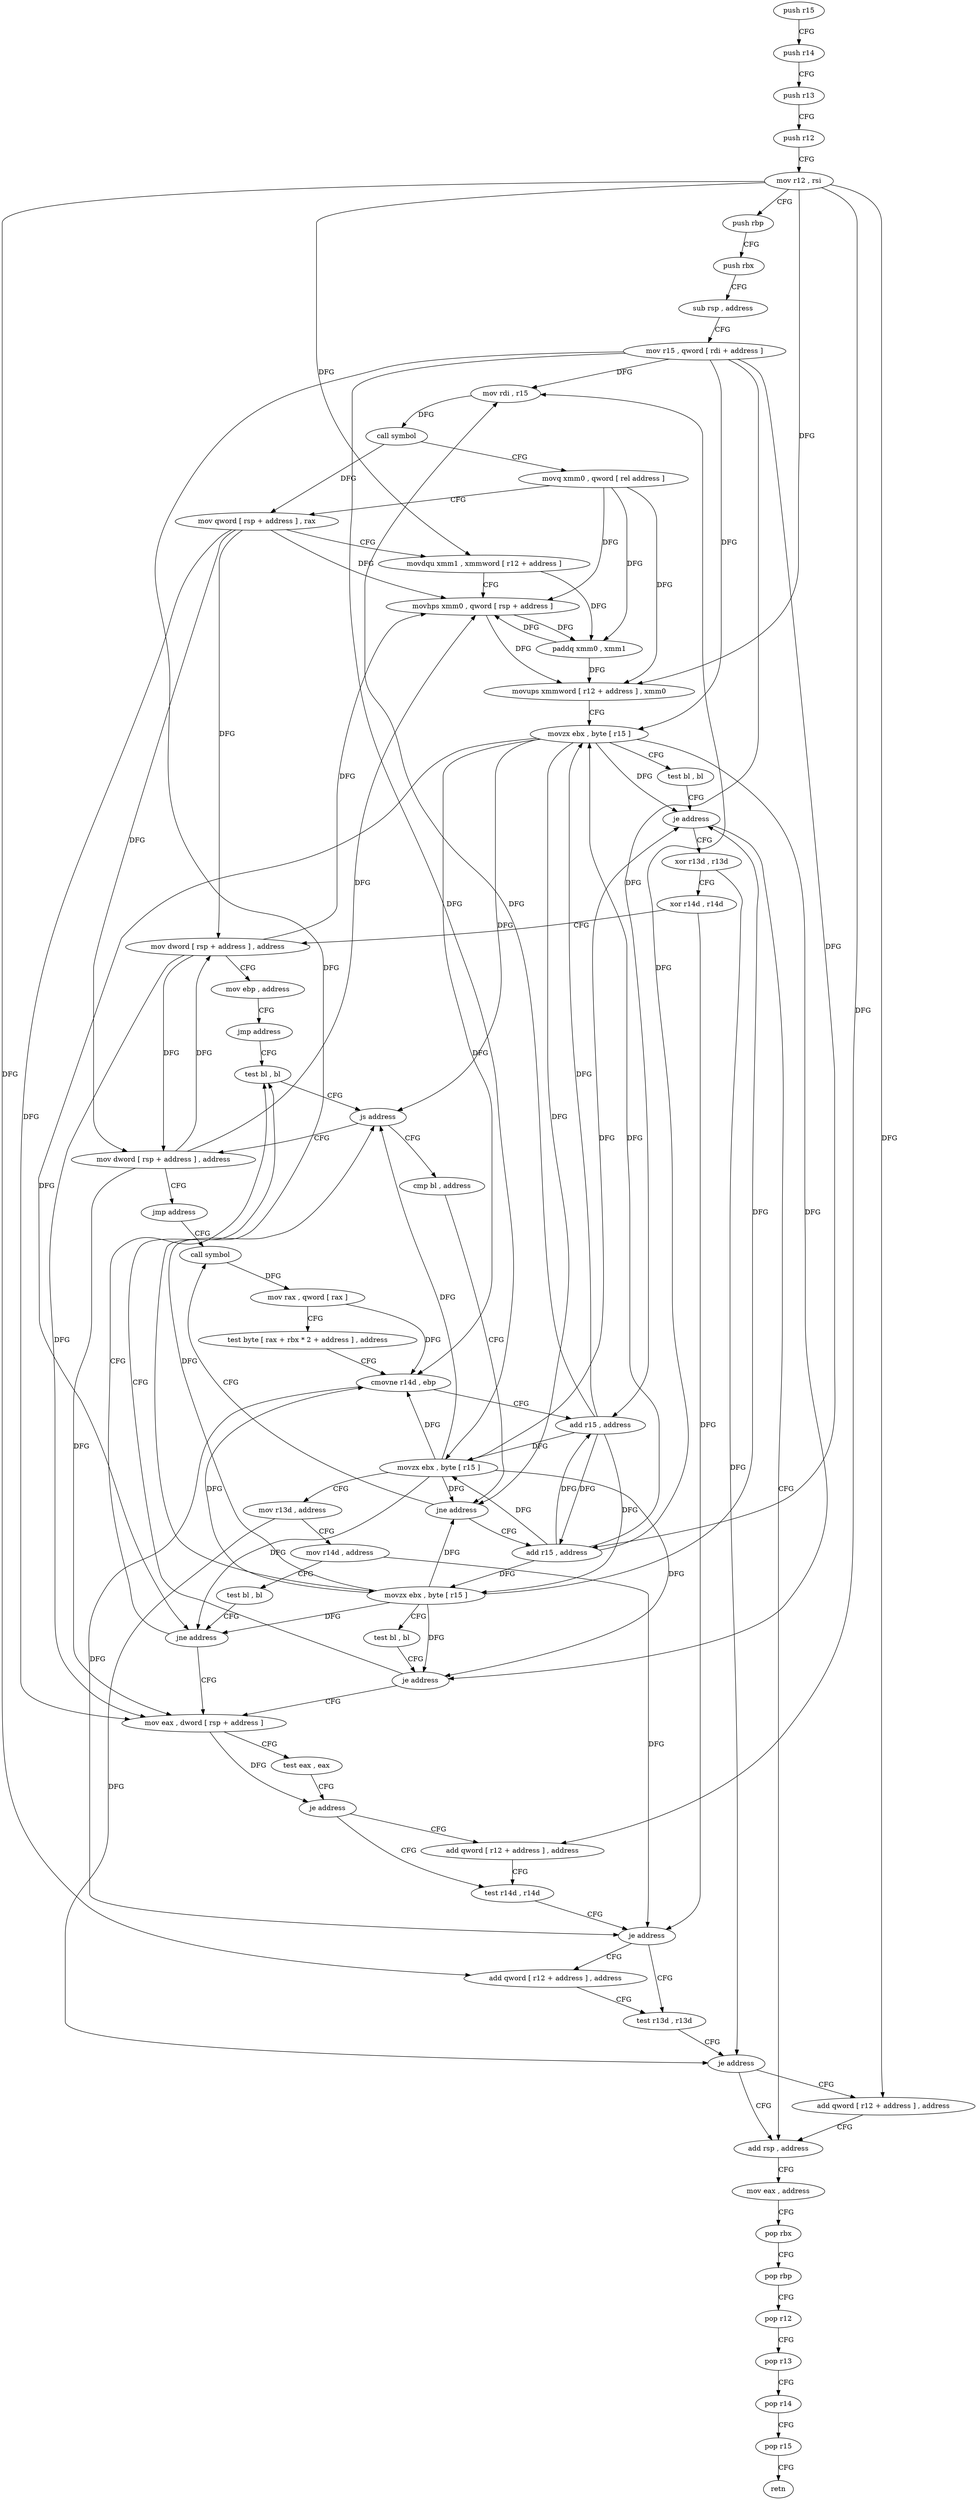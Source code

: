 digraph "func" {
"4207808" [label = "push r15" ]
"4207810" [label = "push r14" ]
"4207812" [label = "push r13" ]
"4207814" [label = "push r12" ]
"4207816" [label = "mov r12 , rsi" ]
"4207819" [label = "push rbp" ]
"4207820" [label = "push rbx" ]
"4207821" [label = "sub rsp , address" ]
"4207825" [label = "mov r15 , qword [ rdi + address ]" ]
"4207829" [label = "mov rdi , r15" ]
"4207832" [label = "call symbol" ]
"4207837" [label = "movq xmm0 , qword [ rel address ]" ]
"4207845" [label = "mov qword [ rsp + address ] , rax" ]
"4207850" [label = "movdqu xmm1 , xmmword [ r12 + address ]" ]
"4207857" [label = "movhps xmm0 , qword [ rsp + address ]" ]
"4207862" [label = "paddq xmm0 , xmm1" ]
"4207866" [label = "movups xmmword [ r12 + address ] , xmm0" ]
"4207872" [label = "movzx ebx , byte [ r15 ]" ]
"4207876" [label = "test bl , bl" ]
"4207878" [label = "je address" ]
"4208002" [label = "add rsp , address" ]
"4207880" [label = "xor r13d , r13d" ]
"4208006" [label = "mov eax , address" ]
"4208011" [label = "pop rbx" ]
"4208012" [label = "pop rbp" ]
"4208013" [label = "pop r12" ]
"4208015" [label = "pop r13" ]
"4208017" [label = "pop r14" ]
"4208019" [label = "pop r15" ]
"4208021" [label = "retn" ]
"4207883" [label = "xor r14d , r14d" ]
"4207886" [label = "mov dword [ rsp + address ] , address" ]
"4207894" [label = "mov ebp , address" ]
"4207899" [label = "jmp address" ]
"4207933" [label = "test bl , bl" ]
"4207935" [label = "js address" ]
"4208032" [label = "mov dword [ rsp + address ] , address" ]
"4207937" [label = "cmp bl , address" ]
"4208040" [label = "jmp address" ]
"4207904" [label = "call symbol" ]
"4207940" [label = "jne address" ]
"4207942" [label = "add r15 , address" ]
"4207909" [label = "mov rax , qword [ rax ]" ]
"4207912" [label = "test byte [ rax + rbx * 2 + address ] , address" ]
"4207917" [label = "cmovne r14d , ebp" ]
"4207921" [label = "add r15 , address" ]
"4207925" [label = "movzx ebx , byte [ r15 ]" ]
"4207929" [label = "test bl , bl" ]
"4207931" [label = "je address" ]
"4207966" [label = "mov eax , dword [ rsp + address ]" ]
"4207946" [label = "movzx ebx , byte [ r15 ]" ]
"4207950" [label = "mov r13d , address" ]
"4207956" [label = "mov r14d , address" ]
"4207962" [label = "test bl , bl" ]
"4207964" [label = "jne address" ]
"4207970" [label = "test eax , eax" ]
"4207972" [label = "je address" ]
"4207980" [label = "test r14d , r14d" ]
"4207974" [label = "add qword [ r12 + address ] , address" ]
"4207983" [label = "je address" ]
"4207991" [label = "test r13d , r13d" ]
"4207985" [label = "add qword [ r12 + address ] , address" ]
"4207994" [label = "je address" ]
"4207996" [label = "add qword [ r12 + address ] , address" ]
"4207808" -> "4207810" [ label = "CFG" ]
"4207810" -> "4207812" [ label = "CFG" ]
"4207812" -> "4207814" [ label = "CFG" ]
"4207814" -> "4207816" [ label = "CFG" ]
"4207816" -> "4207819" [ label = "CFG" ]
"4207816" -> "4207850" [ label = "DFG" ]
"4207816" -> "4207866" [ label = "DFG" ]
"4207816" -> "4207974" [ label = "DFG" ]
"4207816" -> "4207985" [ label = "DFG" ]
"4207816" -> "4207996" [ label = "DFG" ]
"4207819" -> "4207820" [ label = "CFG" ]
"4207820" -> "4207821" [ label = "CFG" ]
"4207821" -> "4207825" [ label = "CFG" ]
"4207825" -> "4207829" [ label = "DFG" ]
"4207825" -> "4207872" [ label = "DFG" ]
"4207825" -> "4207942" [ label = "DFG" ]
"4207825" -> "4207946" [ label = "DFG" ]
"4207825" -> "4207921" [ label = "DFG" ]
"4207825" -> "4207925" [ label = "DFG" ]
"4207829" -> "4207832" [ label = "DFG" ]
"4207832" -> "4207837" [ label = "CFG" ]
"4207832" -> "4207845" [ label = "DFG" ]
"4207837" -> "4207845" [ label = "CFG" ]
"4207837" -> "4207857" [ label = "DFG" ]
"4207837" -> "4207862" [ label = "DFG" ]
"4207837" -> "4207866" [ label = "DFG" ]
"4207845" -> "4207850" [ label = "CFG" ]
"4207845" -> "4207857" [ label = "DFG" ]
"4207845" -> "4207886" [ label = "DFG" ]
"4207845" -> "4208032" [ label = "DFG" ]
"4207845" -> "4207966" [ label = "DFG" ]
"4207850" -> "4207857" [ label = "CFG" ]
"4207850" -> "4207862" [ label = "DFG" ]
"4207857" -> "4207862" [ label = "DFG" ]
"4207857" -> "4207866" [ label = "DFG" ]
"4207862" -> "4207866" [ label = "DFG" ]
"4207862" -> "4207857" [ label = "DFG" ]
"4207866" -> "4207872" [ label = "CFG" ]
"4207872" -> "4207876" [ label = "CFG" ]
"4207872" -> "4207878" [ label = "DFG" ]
"4207872" -> "4207935" [ label = "DFG" ]
"4207872" -> "4207940" [ label = "DFG" ]
"4207872" -> "4207917" [ label = "DFG" ]
"4207872" -> "4207964" [ label = "DFG" ]
"4207872" -> "4207931" [ label = "DFG" ]
"4207876" -> "4207878" [ label = "CFG" ]
"4207878" -> "4208002" [ label = "CFG" ]
"4207878" -> "4207880" [ label = "CFG" ]
"4208002" -> "4208006" [ label = "CFG" ]
"4207880" -> "4207883" [ label = "CFG" ]
"4207880" -> "4207994" [ label = "DFG" ]
"4208006" -> "4208011" [ label = "CFG" ]
"4208011" -> "4208012" [ label = "CFG" ]
"4208012" -> "4208013" [ label = "CFG" ]
"4208013" -> "4208015" [ label = "CFG" ]
"4208015" -> "4208017" [ label = "CFG" ]
"4208017" -> "4208019" [ label = "CFG" ]
"4208019" -> "4208021" [ label = "CFG" ]
"4207883" -> "4207886" [ label = "CFG" ]
"4207883" -> "4207983" [ label = "DFG" ]
"4207886" -> "4207894" [ label = "CFG" ]
"4207886" -> "4207857" [ label = "DFG" ]
"4207886" -> "4208032" [ label = "DFG" ]
"4207886" -> "4207966" [ label = "DFG" ]
"4207894" -> "4207899" [ label = "CFG" ]
"4207899" -> "4207933" [ label = "CFG" ]
"4207933" -> "4207935" [ label = "CFG" ]
"4207935" -> "4208032" [ label = "CFG" ]
"4207935" -> "4207937" [ label = "CFG" ]
"4208032" -> "4208040" [ label = "CFG" ]
"4208032" -> "4207857" [ label = "DFG" ]
"4208032" -> "4207886" [ label = "DFG" ]
"4208032" -> "4207966" [ label = "DFG" ]
"4207937" -> "4207940" [ label = "CFG" ]
"4208040" -> "4207904" [ label = "CFG" ]
"4207904" -> "4207909" [ label = "DFG" ]
"4207940" -> "4207904" [ label = "CFG" ]
"4207940" -> "4207942" [ label = "CFG" ]
"4207942" -> "4207946" [ label = "DFG" ]
"4207942" -> "4207829" [ label = "DFG" ]
"4207942" -> "4207872" [ label = "DFG" ]
"4207942" -> "4207921" [ label = "DFG" ]
"4207942" -> "4207925" [ label = "DFG" ]
"4207909" -> "4207912" [ label = "CFG" ]
"4207909" -> "4207917" [ label = "DFG" ]
"4207912" -> "4207917" [ label = "CFG" ]
"4207917" -> "4207921" [ label = "CFG" ]
"4207917" -> "4207983" [ label = "DFG" ]
"4207921" -> "4207925" [ label = "DFG" ]
"4207921" -> "4207829" [ label = "DFG" ]
"4207921" -> "4207872" [ label = "DFG" ]
"4207921" -> "4207942" [ label = "DFG" ]
"4207921" -> "4207946" [ label = "DFG" ]
"4207925" -> "4207929" [ label = "CFG" ]
"4207925" -> "4207878" [ label = "DFG" ]
"4207925" -> "4207935" [ label = "DFG" ]
"4207925" -> "4207940" [ label = "DFG" ]
"4207925" -> "4207917" [ label = "DFG" ]
"4207925" -> "4207964" [ label = "DFG" ]
"4207925" -> "4207931" [ label = "DFG" ]
"4207929" -> "4207931" [ label = "CFG" ]
"4207931" -> "4207966" [ label = "CFG" ]
"4207931" -> "4207933" [ label = "CFG" ]
"4207966" -> "4207970" [ label = "CFG" ]
"4207966" -> "4207972" [ label = "DFG" ]
"4207946" -> "4207950" [ label = "CFG" ]
"4207946" -> "4207878" [ label = "DFG" ]
"4207946" -> "4207935" [ label = "DFG" ]
"4207946" -> "4207940" [ label = "DFG" ]
"4207946" -> "4207917" [ label = "DFG" ]
"4207946" -> "4207964" [ label = "DFG" ]
"4207946" -> "4207931" [ label = "DFG" ]
"4207950" -> "4207956" [ label = "CFG" ]
"4207950" -> "4207994" [ label = "DFG" ]
"4207956" -> "4207962" [ label = "CFG" ]
"4207956" -> "4207983" [ label = "DFG" ]
"4207962" -> "4207964" [ label = "CFG" ]
"4207964" -> "4207933" [ label = "CFG" ]
"4207964" -> "4207966" [ label = "CFG" ]
"4207970" -> "4207972" [ label = "CFG" ]
"4207972" -> "4207980" [ label = "CFG" ]
"4207972" -> "4207974" [ label = "CFG" ]
"4207980" -> "4207983" [ label = "CFG" ]
"4207974" -> "4207980" [ label = "CFG" ]
"4207983" -> "4207991" [ label = "CFG" ]
"4207983" -> "4207985" [ label = "CFG" ]
"4207991" -> "4207994" [ label = "CFG" ]
"4207985" -> "4207991" [ label = "CFG" ]
"4207994" -> "4208002" [ label = "CFG" ]
"4207994" -> "4207996" [ label = "CFG" ]
"4207996" -> "4208002" [ label = "CFG" ]
}
